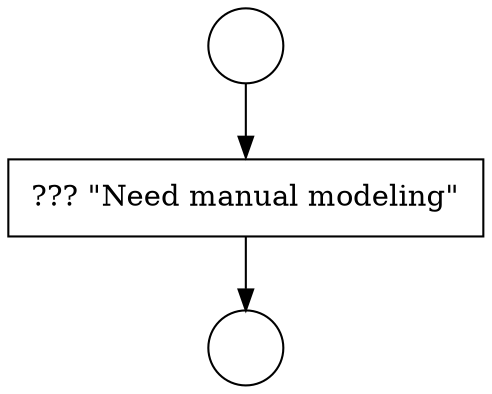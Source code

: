 digraph {
  node21736 [shape=circle label=" " color="black" fillcolor="white" style=filled]
  node21738 [shape=none, margin=0, label=<<font color="black">
    <table border="0" cellborder="1" cellspacing="0" cellpadding="10">
      <tr><td align="left">??? &quot;Need manual modeling&quot;</td></tr>
    </table>
  </font>> color="black" fillcolor="white" style=filled]
  node21737 [shape=circle label=" " color="black" fillcolor="white" style=filled]
  node21736 -> node21738 [ color="black"]
  node21738 -> node21737 [ color="black"]
}
